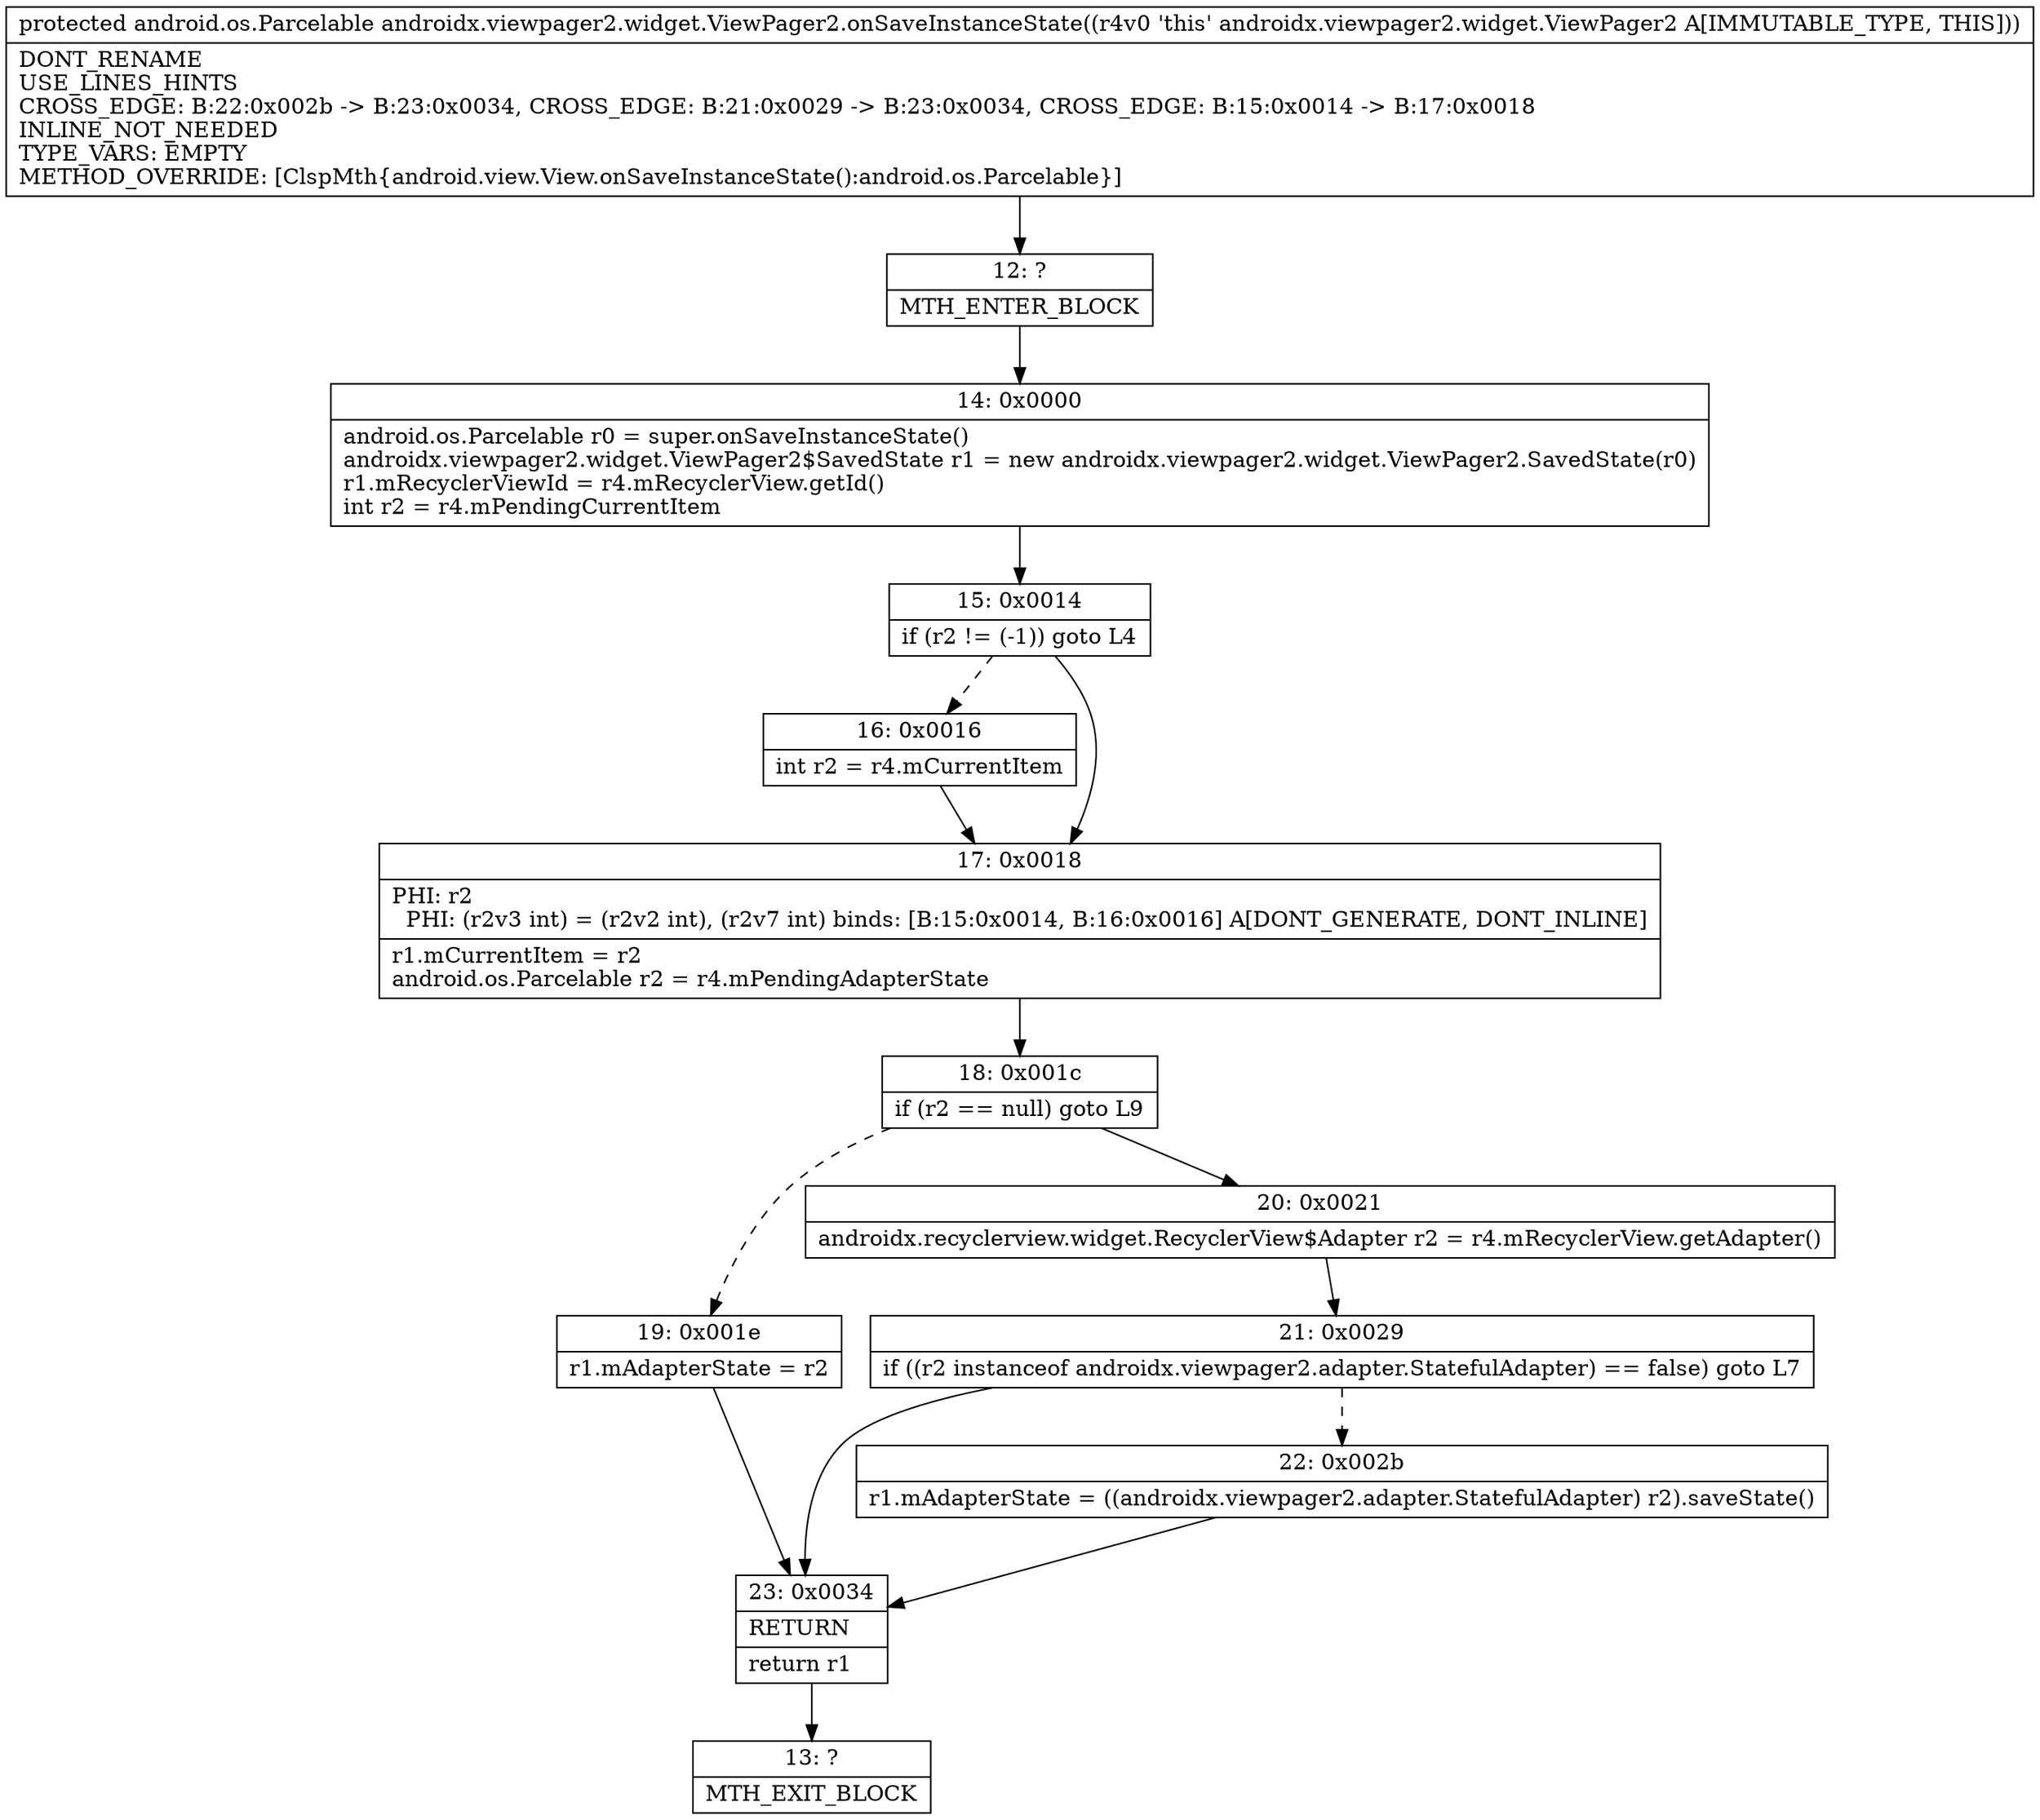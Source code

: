 digraph "CFG forandroidx.viewpager2.widget.ViewPager2.onSaveInstanceState()Landroid\/os\/Parcelable;" {
Node_12 [shape=record,label="{12\:\ ?|MTH_ENTER_BLOCK\l}"];
Node_14 [shape=record,label="{14\:\ 0x0000|android.os.Parcelable r0 = super.onSaveInstanceState()\landroidx.viewpager2.widget.ViewPager2$SavedState r1 = new androidx.viewpager2.widget.ViewPager2.SavedState(r0)\lr1.mRecyclerViewId = r4.mRecyclerView.getId()\lint r2 = r4.mPendingCurrentItem\l}"];
Node_15 [shape=record,label="{15\:\ 0x0014|if (r2 != (\-1)) goto L4\l}"];
Node_16 [shape=record,label="{16\:\ 0x0016|int r2 = r4.mCurrentItem\l}"];
Node_17 [shape=record,label="{17\:\ 0x0018|PHI: r2 \l  PHI: (r2v3 int) = (r2v2 int), (r2v7 int) binds: [B:15:0x0014, B:16:0x0016] A[DONT_GENERATE, DONT_INLINE]\l|r1.mCurrentItem = r2\landroid.os.Parcelable r2 = r4.mPendingAdapterState\l}"];
Node_18 [shape=record,label="{18\:\ 0x001c|if (r2 == null) goto L9\l}"];
Node_19 [shape=record,label="{19\:\ 0x001e|r1.mAdapterState = r2\l}"];
Node_23 [shape=record,label="{23\:\ 0x0034|RETURN\l|return r1\l}"];
Node_13 [shape=record,label="{13\:\ ?|MTH_EXIT_BLOCK\l}"];
Node_20 [shape=record,label="{20\:\ 0x0021|androidx.recyclerview.widget.RecyclerView$Adapter r2 = r4.mRecyclerView.getAdapter()\l}"];
Node_21 [shape=record,label="{21\:\ 0x0029|if ((r2 instanceof androidx.viewpager2.adapter.StatefulAdapter) == false) goto L7\l}"];
Node_22 [shape=record,label="{22\:\ 0x002b|r1.mAdapterState = ((androidx.viewpager2.adapter.StatefulAdapter) r2).saveState()\l}"];
MethodNode[shape=record,label="{protected android.os.Parcelable androidx.viewpager2.widget.ViewPager2.onSaveInstanceState((r4v0 'this' androidx.viewpager2.widget.ViewPager2 A[IMMUTABLE_TYPE, THIS]))  | DONT_RENAME\lUSE_LINES_HINTS\lCROSS_EDGE: B:22:0x002b \-\> B:23:0x0034, CROSS_EDGE: B:21:0x0029 \-\> B:23:0x0034, CROSS_EDGE: B:15:0x0014 \-\> B:17:0x0018\lINLINE_NOT_NEEDED\lTYPE_VARS: EMPTY\lMETHOD_OVERRIDE: [ClspMth\{android.view.View.onSaveInstanceState():android.os.Parcelable\}]\l}"];
MethodNode -> Node_12;Node_12 -> Node_14;
Node_14 -> Node_15;
Node_15 -> Node_16[style=dashed];
Node_15 -> Node_17;
Node_16 -> Node_17;
Node_17 -> Node_18;
Node_18 -> Node_19[style=dashed];
Node_18 -> Node_20;
Node_19 -> Node_23;
Node_23 -> Node_13;
Node_20 -> Node_21;
Node_21 -> Node_22[style=dashed];
Node_21 -> Node_23;
Node_22 -> Node_23;
}

